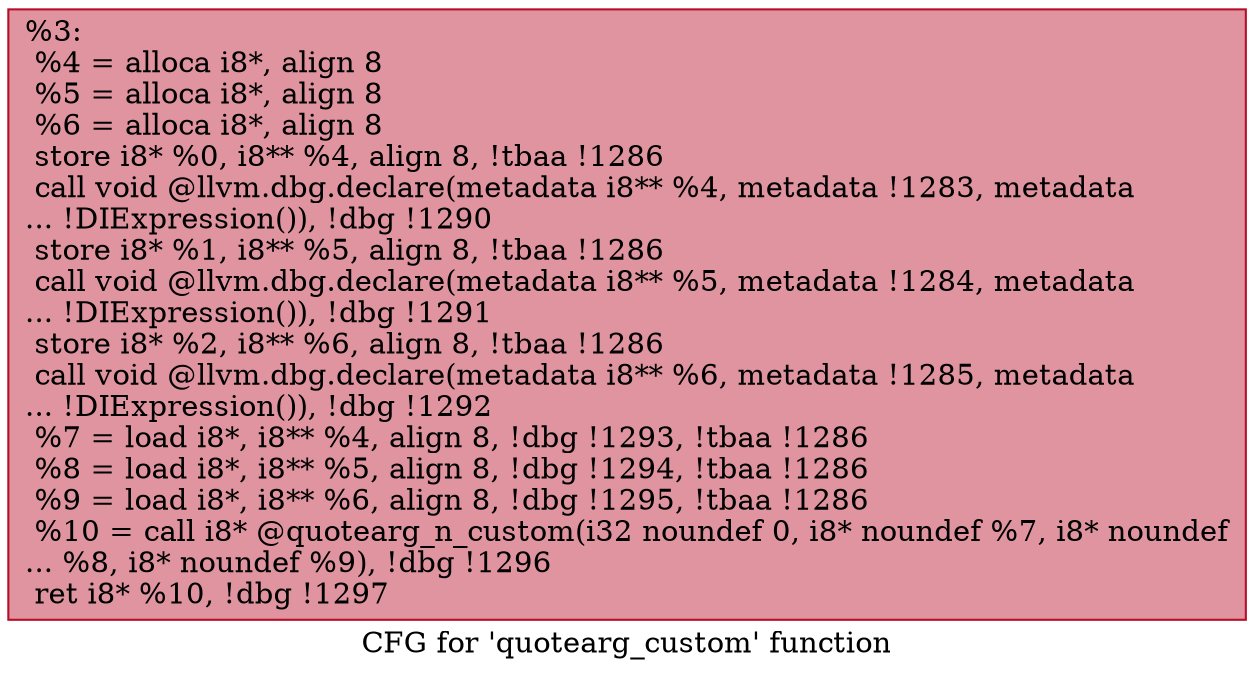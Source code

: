 digraph "CFG for 'quotearg_custom' function" {
	label="CFG for 'quotearg_custom' function";

	Node0x2705500 [shape=record,color="#b70d28ff", style=filled, fillcolor="#b70d2870",label="{%3:\l  %4 = alloca i8*, align 8\l  %5 = alloca i8*, align 8\l  %6 = alloca i8*, align 8\l  store i8* %0, i8** %4, align 8, !tbaa !1286\l  call void @llvm.dbg.declare(metadata i8** %4, metadata !1283, metadata\l... !DIExpression()), !dbg !1290\l  store i8* %1, i8** %5, align 8, !tbaa !1286\l  call void @llvm.dbg.declare(metadata i8** %5, metadata !1284, metadata\l... !DIExpression()), !dbg !1291\l  store i8* %2, i8** %6, align 8, !tbaa !1286\l  call void @llvm.dbg.declare(metadata i8** %6, metadata !1285, metadata\l... !DIExpression()), !dbg !1292\l  %7 = load i8*, i8** %4, align 8, !dbg !1293, !tbaa !1286\l  %8 = load i8*, i8** %5, align 8, !dbg !1294, !tbaa !1286\l  %9 = load i8*, i8** %6, align 8, !dbg !1295, !tbaa !1286\l  %10 = call i8* @quotearg_n_custom(i32 noundef 0, i8* noundef %7, i8* noundef\l... %8, i8* noundef %9), !dbg !1296\l  ret i8* %10, !dbg !1297\l}"];
}
